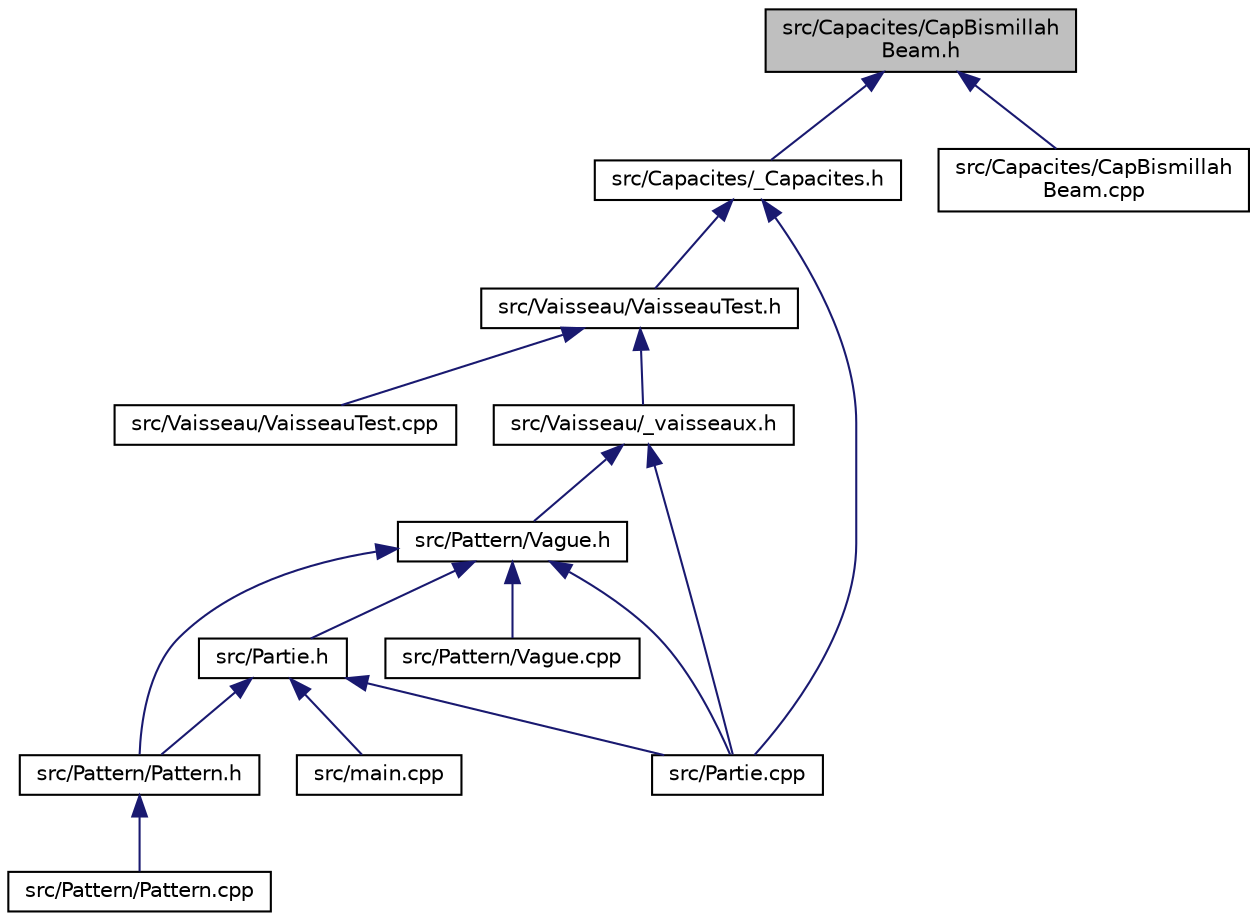 digraph "src/Capacites/CapBismillahBeam.h"
{
 // INTERACTIVE_SVG=YES
  edge [fontname="Helvetica",fontsize="10",labelfontname="Helvetica",labelfontsize="10"];
  node [fontname="Helvetica",fontsize="10",shape=record];
  Node13 [label="src/Capacites/CapBismillah\lBeam.h",height=0.2,width=0.4,color="black", fillcolor="grey75", style="filled", fontcolor="black"];
  Node13 -> Node14 [dir="back",color="midnightblue",fontsize="10",style="solid",fontname="Helvetica"];
  Node14 [label="src/Capacites/_Capacites.h",height=0.2,width=0.4,color="black", fillcolor="white", style="filled",URL="$___capacites_8h.html"];
  Node14 -> Node15 [dir="back",color="midnightblue",fontsize="10",style="solid",fontname="Helvetica"];
  Node15 [label="src/Vaisseau/VaisseauTest.h",height=0.2,width=0.4,color="black", fillcolor="white", style="filled",URL="$_vaisseau_test_8h.html"];
  Node15 -> Node16 [dir="back",color="midnightblue",fontsize="10",style="solid",fontname="Helvetica"];
  Node16 [label="src/Vaisseau/_vaisseaux.h",height=0.2,width=0.4,color="black", fillcolor="white", style="filled",URL="$__vaisseaux_8h.html"];
  Node16 -> Node17 [dir="back",color="midnightblue",fontsize="10",style="solid",fontname="Helvetica"];
  Node17 [label="src/Pattern/Vague.h",height=0.2,width=0.4,color="black", fillcolor="white", style="filled",URL="$_vague_8h.html"];
  Node17 -> Node18 [dir="back",color="midnightblue",fontsize="10",style="solid",fontname="Helvetica"];
  Node18 [label="src/Partie.h",height=0.2,width=0.4,color="black", fillcolor="white", style="filled",URL="$_partie_8h.html"];
  Node18 -> Node19 [dir="back",color="midnightblue",fontsize="10",style="solid",fontname="Helvetica"];
  Node19 [label="src/main.cpp",height=0.2,width=0.4,color="black", fillcolor="white", style="filled",URL="$main_8cpp.html"];
  Node18 -> Node20 [dir="back",color="midnightblue",fontsize="10",style="solid",fontname="Helvetica"];
  Node20 [label="src/Partie.cpp",height=0.2,width=0.4,color="black", fillcolor="white", style="filled",URL="$_partie_8cpp.html"];
  Node18 -> Node21 [dir="back",color="midnightblue",fontsize="10",style="solid",fontname="Helvetica"];
  Node21 [label="src/Pattern/Pattern.h",height=0.2,width=0.4,color="black", fillcolor="white", style="filled",URL="$_pattern_8h.html"];
  Node21 -> Node22 [dir="back",color="midnightblue",fontsize="10",style="solid",fontname="Helvetica"];
  Node22 [label="src/Pattern/Pattern.cpp",height=0.2,width=0.4,color="black", fillcolor="white", style="filled",URL="$_pattern_8cpp.html"];
  Node17 -> Node20 [dir="back",color="midnightblue",fontsize="10",style="solid",fontname="Helvetica"];
  Node17 -> Node21 [dir="back",color="midnightblue",fontsize="10",style="solid",fontname="Helvetica"];
  Node17 -> Node23 [dir="back",color="midnightblue",fontsize="10",style="solid",fontname="Helvetica"];
  Node23 [label="src/Pattern/Vague.cpp",height=0.2,width=0.4,color="black", fillcolor="white", style="filled",URL="$_vague_8cpp.html"];
  Node16 -> Node20 [dir="back",color="midnightblue",fontsize="10",style="solid",fontname="Helvetica"];
  Node15 -> Node24 [dir="back",color="midnightblue",fontsize="10",style="solid",fontname="Helvetica"];
  Node24 [label="src/Vaisseau/VaisseauTest.cpp",height=0.2,width=0.4,color="black", fillcolor="white", style="filled",URL="$_vaisseau_test_8cpp.html"];
  Node14 -> Node20 [dir="back",color="midnightblue",fontsize="10",style="solid",fontname="Helvetica"];
  Node13 -> Node25 [dir="back",color="midnightblue",fontsize="10",style="solid",fontname="Helvetica"];
  Node25 [label="src/Capacites/CapBismillah\lBeam.cpp",height=0.2,width=0.4,color="black", fillcolor="white", style="filled",URL="$_cap_bismillah_beam_8cpp.html"];
}
